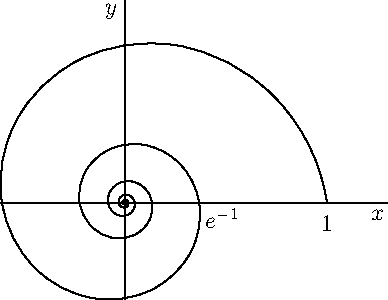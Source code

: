 size(0,150);
import graph;

real f(real t) {return exp(-t/(2pi));}

draw(polargraph(f,0,20*pi,operator ..));

xaxis("$x$",-infinity,1.3);
yaxis("$y$",-infinity,1);

labelx(1);
labelx("$e^{-1}$",1.0/exp(1),SE);
